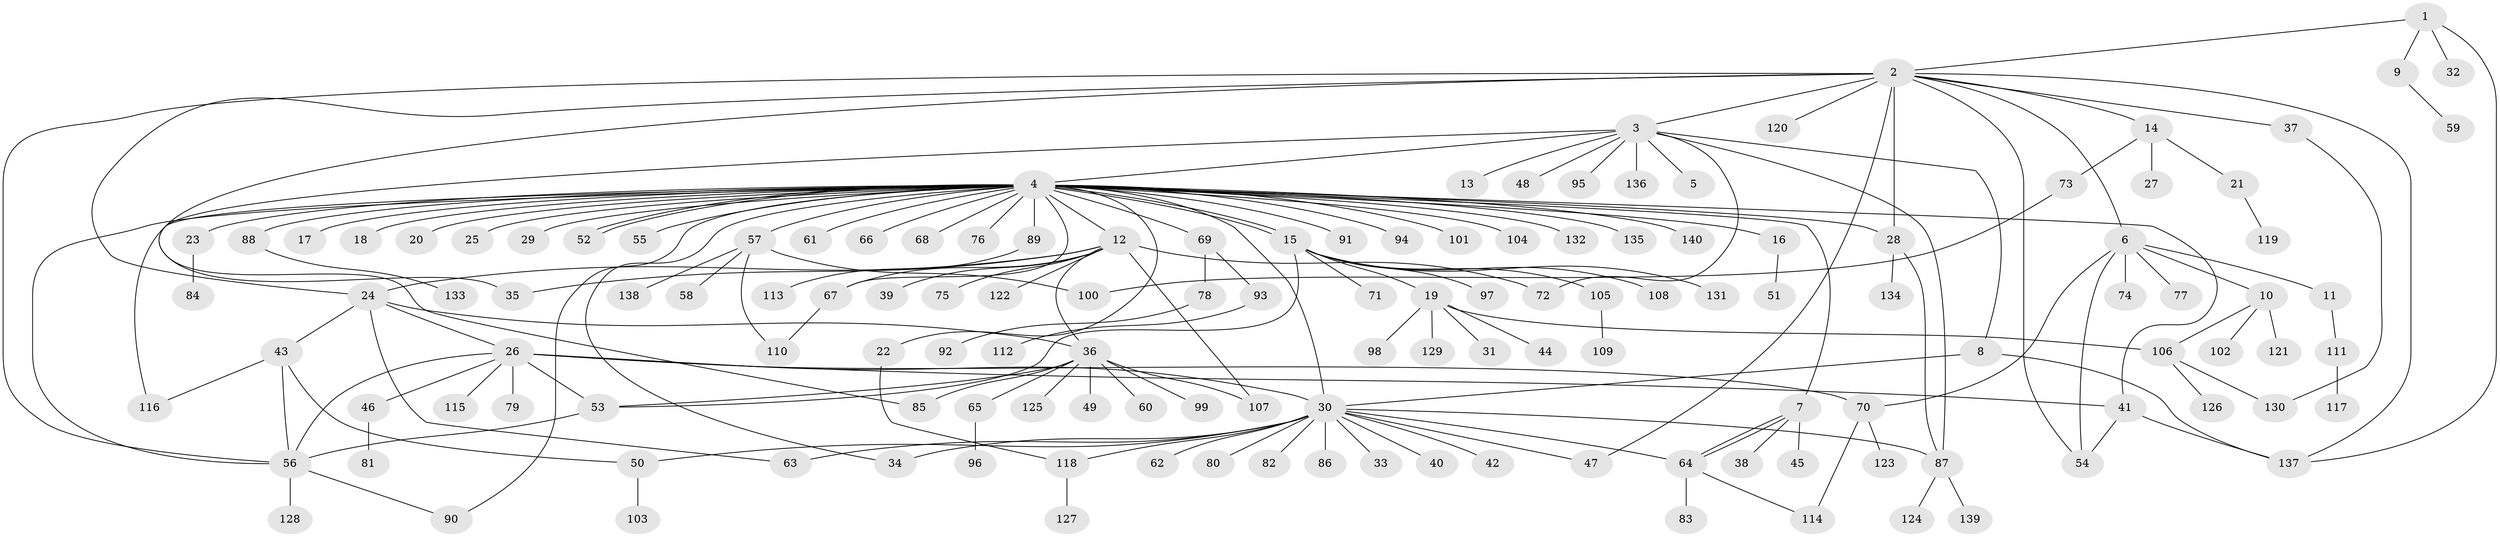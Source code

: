 // Generated by graph-tools (version 1.1) at 2025/48/03/09/25 04:48:43]
// undirected, 140 vertices, 180 edges
graph export_dot {
graph [start="1"]
  node [color=gray90,style=filled];
  1;
  2;
  3;
  4;
  5;
  6;
  7;
  8;
  9;
  10;
  11;
  12;
  13;
  14;
  15;
  16;
  17;
  18;
  19;
  20;
  21;
  22;
  23;
  24;
  25;
  26;
  27;
  28;
  29;
  30;
  31;
  32;
  33;
  34;
  35;
  36;
  37;
  38;
  39;
  40;
  41;
  42;
  43;
  44;
  45;
  46;
  47;
  48;
  49;
  50;
  51;
  52;
  53;
  54;
  55;
  56;
  57;
  58;
  59;
  60;
  61;
  62;
  63;
  64;
  65;
  66;
  67;
  68;
  69;
  70;
  71;
  72;
  73;
  74;
  75;
  76;
  77;
  78;
  79;
  80;
  81;
  82;
  83;
  84;
  85;
  86;
  87;
  88;
  89;
  90;
  91;
  92;
  93;
  94;
  95;
  96;
  97;
  98;
  99;
  100;
  101;
  102;
  103;
  104;
  105;
  106;
  107;
  108;
  109;
  110;
  111;
  112;
  113;
  114;
  115;
  116;
  117;
  118;
  119;
  120;
  121;
  122;
  123;
  124;
  125;
  126;
  127;
  128;
  129;
  130;
  131;
  132;
  133;
  134;
  135;
  136;
  137;
  138;
  139;
  140;
  1 -- 2;
  1 -- 9;
  1 -- 32;
  1 -- 137;
  2 -- 3;
  2 -- 6;
  2 -- 14;
  2 -- 24;
  2 -- 28;
  2 -- 35;
  2 -- 37;
  2 -- 47;
  2 -- 54;
  2 -- 56;
  2 -- 120;
  2 -- 137;
  3 -- 4;
  3 -- 5;
  3 -- 8;
  3 -- 13;
  3 -- 48;
  3 -- 72;
  3 -- 85;
  3 -- 87;
  3 -- 95;
  3 -- 136;
  4 -- 7;
  4 -- 12;
  4 -- 15;
  4 -- 15;
  4 -- 16;
  4 -- 17;
  4 -- 18;
  4 -- 20;
  4 -- 22;
  4 -- 23;
  4 -- 25;
  4 -- 28;
  4 -- 29;
  4 -- 30;
  4 -- 34;
  4 -- 41;
  4 -- 52;
  4 -- 52;
  4 -- 55;
  4 -- 56;
  4 -- 57;
  4 -- 61;
  4 -- 66;
  4 -- 67;
  4 -- 68;
  4 -- 69;
  4 -- 76;
  4 -- 88;
  4 -- 89;
  4 -- 90;
  4 -- 91;
  4 -- 94;
  4 -- 101;
  4 -- 104;
  4 -- 116;
  4 -- 132;
  4 -- 135;
  4 -- 140;
  6 -- 10;
  6 -- 11;
  6 -- 54;
  6 -- 70;
  6 -- 74;
  6 -- 77;
  7 -- 38;
  7 -- 45;
  7 -- 64;
  7 -- 64;
  8 -- 30;
  8 -- 137;
  9 -- 59;
  10 -- 102;
  10 -- 106;
  10 -- 121;
  11 -- 111;
  12 -- 24;
  12 -- 35;
  12 -- 36;
  12 -- 39;
  12 -- 67;
  12 -- 72;
  12 -- 75;
  12 -- 107;
  12 -- 122;
  14 -- 21;
  14 -- 27;
  14 -- 73;
  15 -- 19;
  15 -- 53;
  15 -- 71;
  15 -- 97;
  15 -- 105;
  15 -- 108;
  15 -- 131;
  16 -- 51;
  19 -- 31;
  19 -- 44;
  19 -- 98;
  19 -- 106;
  19 -- 129;
  21 -- 119;
  22 -- 118;
  23 -- 84;
  24 -- 26;
  24 -- 36;
  24 -- 43;
  24 -- 63;
  26 -- 30;
  26 -- 41;
  26 -- 46;
  26 -- 53;
  26 -- 56;
  26 -- 70;
  26 -- 79;
  26 -- 115;
  28 -- 87;
  28 -- 134;
  30 -- 33;
  30 -- 34;
  30 -- 40;
  30 -- 42;
  30 -- 47;
  30 -- 50;
  30 -- 62;
  30 -- 63;
  30 -- 64;
  30 -- 80;
  30 -- 82;
  30 -- 86;
  30 -- 87;
  30 -- 118;
  36 -- 49;
  36 -- 53;
  36 -- 60;
  36 -- 65;
  36 -- 85;
  36 -- 99;
  36 -- 107;
  36 -- 125;
  37 -- 130;
  41 -- 54;
  41 -- 137;
  43 -- 50;
  43 -- 56;
  43 -- 116;
  46 -- 81;
  50 -- 103;
  53 -- 56;
  56 -- 90;
  56 -- 128;
  57 -- 58;
  57 -- 100;
  57 -- 110;
  57 -- 138;
  64 -- 83;
  64 -- 114;
  65 -- 96;
  67 -- 110;
  69 -- 78;
  69 -- 93;
  70 -- 114;
  70 -- 123;
  73 -- 100;
  78 -- 92;
  87 -- 124;
  87 -- 139;
  88 -- 133;
  89 -- 113;
  93 -- 112;
  105 -- 109;
  106 -- 126;
  106 -- 130;
  111 -- 117;
  118 -- 127;
}
